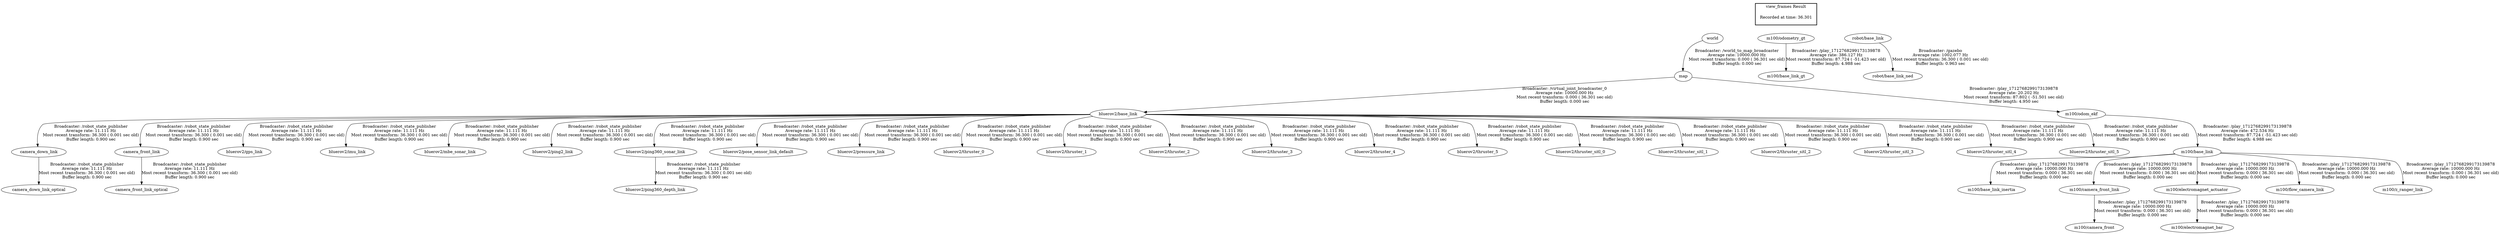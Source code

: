 digraph G {
"map" -> "bluerov2/base_link"[label="Broadcaster: /virtual_joint_broadcaster_0\nAverage rate: 10000.000 Hz\nMost recent transform: 0.000 ( 36.301 sec old)\nBuffer length: 0.000 sec\n"];
"world" -> "map"[label="Broadcaster: /world_to_map_broadcaster\nAverage rate: 10000.000 Hz\nMost recent transform: 0.000 ( 36.301 sec old)\nBuffer length: 0.000 sec\n"];
"m100/base_link" -> "m100/base_link_inertia"[label="Broadcaster: /play_1712768299173139878\nAverage rate: 10000.000 Hz\nMost recent transform: 0.000 ( 36.301 sec old)\nBuffer length: 0.000 sec\n"];
"m100/odom_ekf" -> "m100/base_link"[label="Broadcaster: /play_1712768299173139878\nAverage rate: 472.534 Hz\nMost recent transform: 87.724 ( -51.423 sec old)\nBuffer length: 4.988 sec\n"];
"m100/base_link" -> "m100/camera_front_link"[label="Broadcaster: /play_1712768299173139878\nAverage rate: 10000.000 Hz\nMost recent transform: 0.000 ( 36.301 sec old)\nBuffer length: 0.000 sec\n"];
"m100/camera_front_link" -> "m100/camera_front"[label="Broadcaster: /play_1712768299173139878\nAverage rate: 10000.000 Hz\nMost recent transform: 0.000 ( 36.301 sec old)\nBuffer length: 0.000 sec\n"];
"m100/base_link" -> "m100/electromagnet_actuator"[label="Broadcaster: /play_1712768299173139878\nAverage rate: 10000.000 Hz\nMost recent transform: 0.000 ( 36.301 sec old)\nBuffer length: 0.000 sec\n"];
"m100/electromagnet_actuator" -> "m100/electromagnet_bar"[label="Broadcaster: /play_1712768299173139878\nAverage rate: 10000.000 Hz\nMost recent transform: 0.000 ( 36.301 sec old)\nBuffer length: 0.000 sec\n"];
"m100/base_link" -> "m100/flow_camera_link"[label="Broadcaster: /play_1712768299173139878\nAverage rate: 10000.000 Hz\nMost recent transform: 0.000 ( 36.301 sec old)\nBuffer length: 0.000 sec\n"];
"m100/base_link" -> "m100/z_ranger_link"[label="Broadcaster: /play_1712768299173139878\nAverage rate: 10000.000 Hz\nMost recent transform: 0.000 ( 36.301 sec old)\nBuffer length: 0.000 sec\n"];
"map" -> "m100/odom_ekf"[label="Broadcaster: /play_1712768299173139878\nAverage rate: 20.202 Hz\nMost recent transform: 87.802 ( -51.501 sec old)\nBuffer length: 4.950 sec\n"];
"m100/odometry_gt" -> "m100/base_link_gt"[label="Broadcaster: /play_1712768299173139878\nAverage rate: 386.127 Hz\nMost recent transform: 87.724 ( -51.423 sec old)\nBuffer length: 4.988 sec\n"];
"robot/base_link" -> "robot/base_link_ned"[label="Broadcaster: /gazebo\nAverage rate: 1002.077 Hz\nMost recent transform: 36.300 ( 0.001 sec old)\nBuffer length: 0.963 sec\n"];
"bluerov2/base_link" -> "camera_down_link"[label="Broadcaster: /robot_state_publisher\nAverage rate: 11.111 Hz\nMost recent transform: 36.300 ( 0.001 sec old)\nBuffer length: 0.900 sec\n"];
"camera_down_link" -> "camera_down_link_optical"[label="Broadcaster: /robot_state_publisher\nAverage rate: 11.111 Hz\nMost recent transform: 36.300 ( 0.001 sec old)\nBuffer length: 0.900 sec\n"];
"bluerov2/base_link" -> "camera_front_link"[label="Broadcaster: /robot_state_publisher\nAverage rate: 11.111 Hz\nMost recent transform: 36.300 ( 0.001 sec old)\nBuffer length: 0.900 sec\n"];
"camera_front_link" -> "camera_front_link_optical"[label="Broadcaster: /robot_state_publisher\nAverage rate: 11.111 Hz\nMost recent transform: 36.300 ( 0.001 sec old)\nBuffer length: 0.900 sec\n"];
"bluerov2/base_link" -> "bluerov2/gps_link"[label="Broadcaster: /robot_state_publisher\nAverage rate: 11.111 Hz\nMost recent transform: 36.300 ( 0.001 sec old)\nBuffer length: 0.900 sec\n"];
"bluerov2/base_link" -> "bluerov2/imu_link"[label="Broadcaster: /robot_state_publisher\nAverage rate: 11.111 Hz\nMost recent transform: 36.300 ( 0.001 sec old)\nBuffer length: 0.900 sec\n"];
"bluerov2/base_link" -> "bluerov2/mbe_sonar_link"[label="Broadcaster: /robot_state_publisher\nAverage rate: 11.111 Hz\nMost recent transform: 36.300 ( 0.001 sec old)\nBuffer length: 0.900 sec\n"];
"bluerov2/base_link" -> "bluerov2/ping2_link"[label="Broadcaster: /robot_state_publisher\nAverage rate: 11.111 Hz\nMost recent transform: 36.300 ( 0.001 sec old)\nBuffer length: 0.900 sec\n"];
"bluerov2/ping360_sonar_link" -> "bluerov2/ping360_depth_link"[label="Broadcaster: /robot_state_publisher\nAverage rate: 11.111 Hz\nMost recent transform: 36.300 ( 0.001 sec old)\nBuffer length: 0.900 sec\n"];
"bluerov2/base_link" -> "bluerov2/ping360_sonar_link"[label="Broadcaster: /robot_state_publisher\nAverage rate: 11.111 Hz\nMost recent transform: 36.300 ( 0.001 sec old)\nBuffer length: 0.900 sec\n"];
"bluerov2/base_link" -> "bluerov2/pose_sensor_link_default"[label="Broadcaster: /robot_state_publisher\nAverage rate: 11.111 Hz\nMost recent transform: 36.300 ( 0.001 sec old)\nBuffer length: 0.900 sec\n"];
"bluerov2/base_link" -> "bluerov2/pressure_link"[label="Broadcaster: /robot_state_publisher\nAverage rate: 11.111 Hz\nMost recent transform: 36.300 ( 0.001 sec old)\nBuffer length: 0.900 sec\n"];
"bluerov2/base_link" -> "bluerov2/thruster_0"[label="Broadcaster: /robot_state_publisher\nAverage rate: 11.111 Hz\nMost recent transform: 36.300 ( 0.001 sec old)\nBuffer length: 0.900 sec\n"];
"bluerov2/base_link" -> "bluerov2/thruster_1"[label="Broadcaster: /robot_state_publisher\nAverage rate: 11.111 Hz\nMost recent transform: 36.300 ( 0.001 sec old)\nBuffer length: 0.900 sec\n"];
"bluerov2/base_link" -> "bluerov2/thruster_2"[label="Broadcaster: /robot_state_publisher\nAverage rate: 11.111 Hz\nMost recent transform: 36.300 ( 0.001 sec old)\nBuffer length: 0.900 sec\n"];
"bluerov2/base_link" -> "bluerov2/thruster_3"[label="Broadcaster: /robot_state_publisher\nAverage rate: 11.111 Hz\nMost recent transform: 36.300 ( 0.001 sec old)\nBuffer length: 0.900 sec\n"];
"bluerov2/base_link" -> "bluerov2/thruster_4"[label="Broadcaster: /robot_state_publisher\nAverage rate: 11.111 Hz\nMost recent transform: 36.300 ( 0.001 sec old)\nBuffer length: 0.900 sec\n"];
"bluerov2/base_link" -> "bluerov2/thruster_5"[label="Broadcaster: /robot_state_publisher\nAverage rate: 11.111 Hz\nMost recent transform: 36.300 ( 0.001 sec old)\nBuffer length: 0.900 sec\n"];
"bluerov2/base_link" -> "bluerov2/thruster_sitl_0"[label="Broadcaster: /robot_state_publisher\nAverage rate: 11.111 Hz\nMost recent transform: 36.300 ( 0.001 sec old)\nBuffer length: 0.900 sec\n"];
"bluerov2/base_link" -> "bluerov2/thruster_sitl_1"[label="Broadcaster: /robot_state_publisher\nAverage rate: 11.111 Hz\nMost recent transform: 36.300 ( 0.001 sec old)\nBuffer length: 0.900 sec\n"];
"bluerov2/base_link" -> "bluerov2/thruster_sitl_2"[label="Broadcaster: /robot_state_publisher\nAverage rate: 11.111 Hz\nMost recent transform: 36.300 ( 0.001 sec old)\nBuffer length: 0.900 sec\n"];
"bluerov2/base_link" -> "bluerov2/thruster_sitl_3"[label="Broadcaster: /robot_state_publisher\nAverage rate: 11.111 Hz\nMost recent transform: 36.300 ( 0.001 sec old)\nBuffer length: 0.900 sec\n"];
"bluerov2/base_link" -> "bluerov2/thruster_sitl_4"[label="Broadcaster: /robot_state_publisher\nAverage rate: 11.111 Hz\nMost recent transform: 36.300 ( 0.001 sec old)\nBuffer length: 0.900 sec\n"];
"bluerov2/base_link" -> "bluerov2/thruster_sitl_5"[label="Broadcaster: /robot_state_publisher\nAverage rate: 11.111 Hz\nMost recent transform: 36.300 ( 0.001 sec old)\nBuffer length: 0.900 sec\n"];
edge [style=invis];
 subgraph cluster_legend { style=bold; color=black; label ="view_frames Result";
"Recorded at time: 36.301"[ shape=plaintext ] ;
 }->"world";
edge [style=invis];
 subgraph cluster_legend { style=bold; color=black; label ="view_frames Result";
"Recorded at time: 36.301"[ shape=plaintext ] ;
 }->"m100/odometry_gt";
edge [style=invis];
 subgraph cluster_legend { style=bold; color=black; label ="view_frames Result";
"Recorded at time: 36.301"[ shape=plaintext ] ;
 }->"robot/base_link";
}